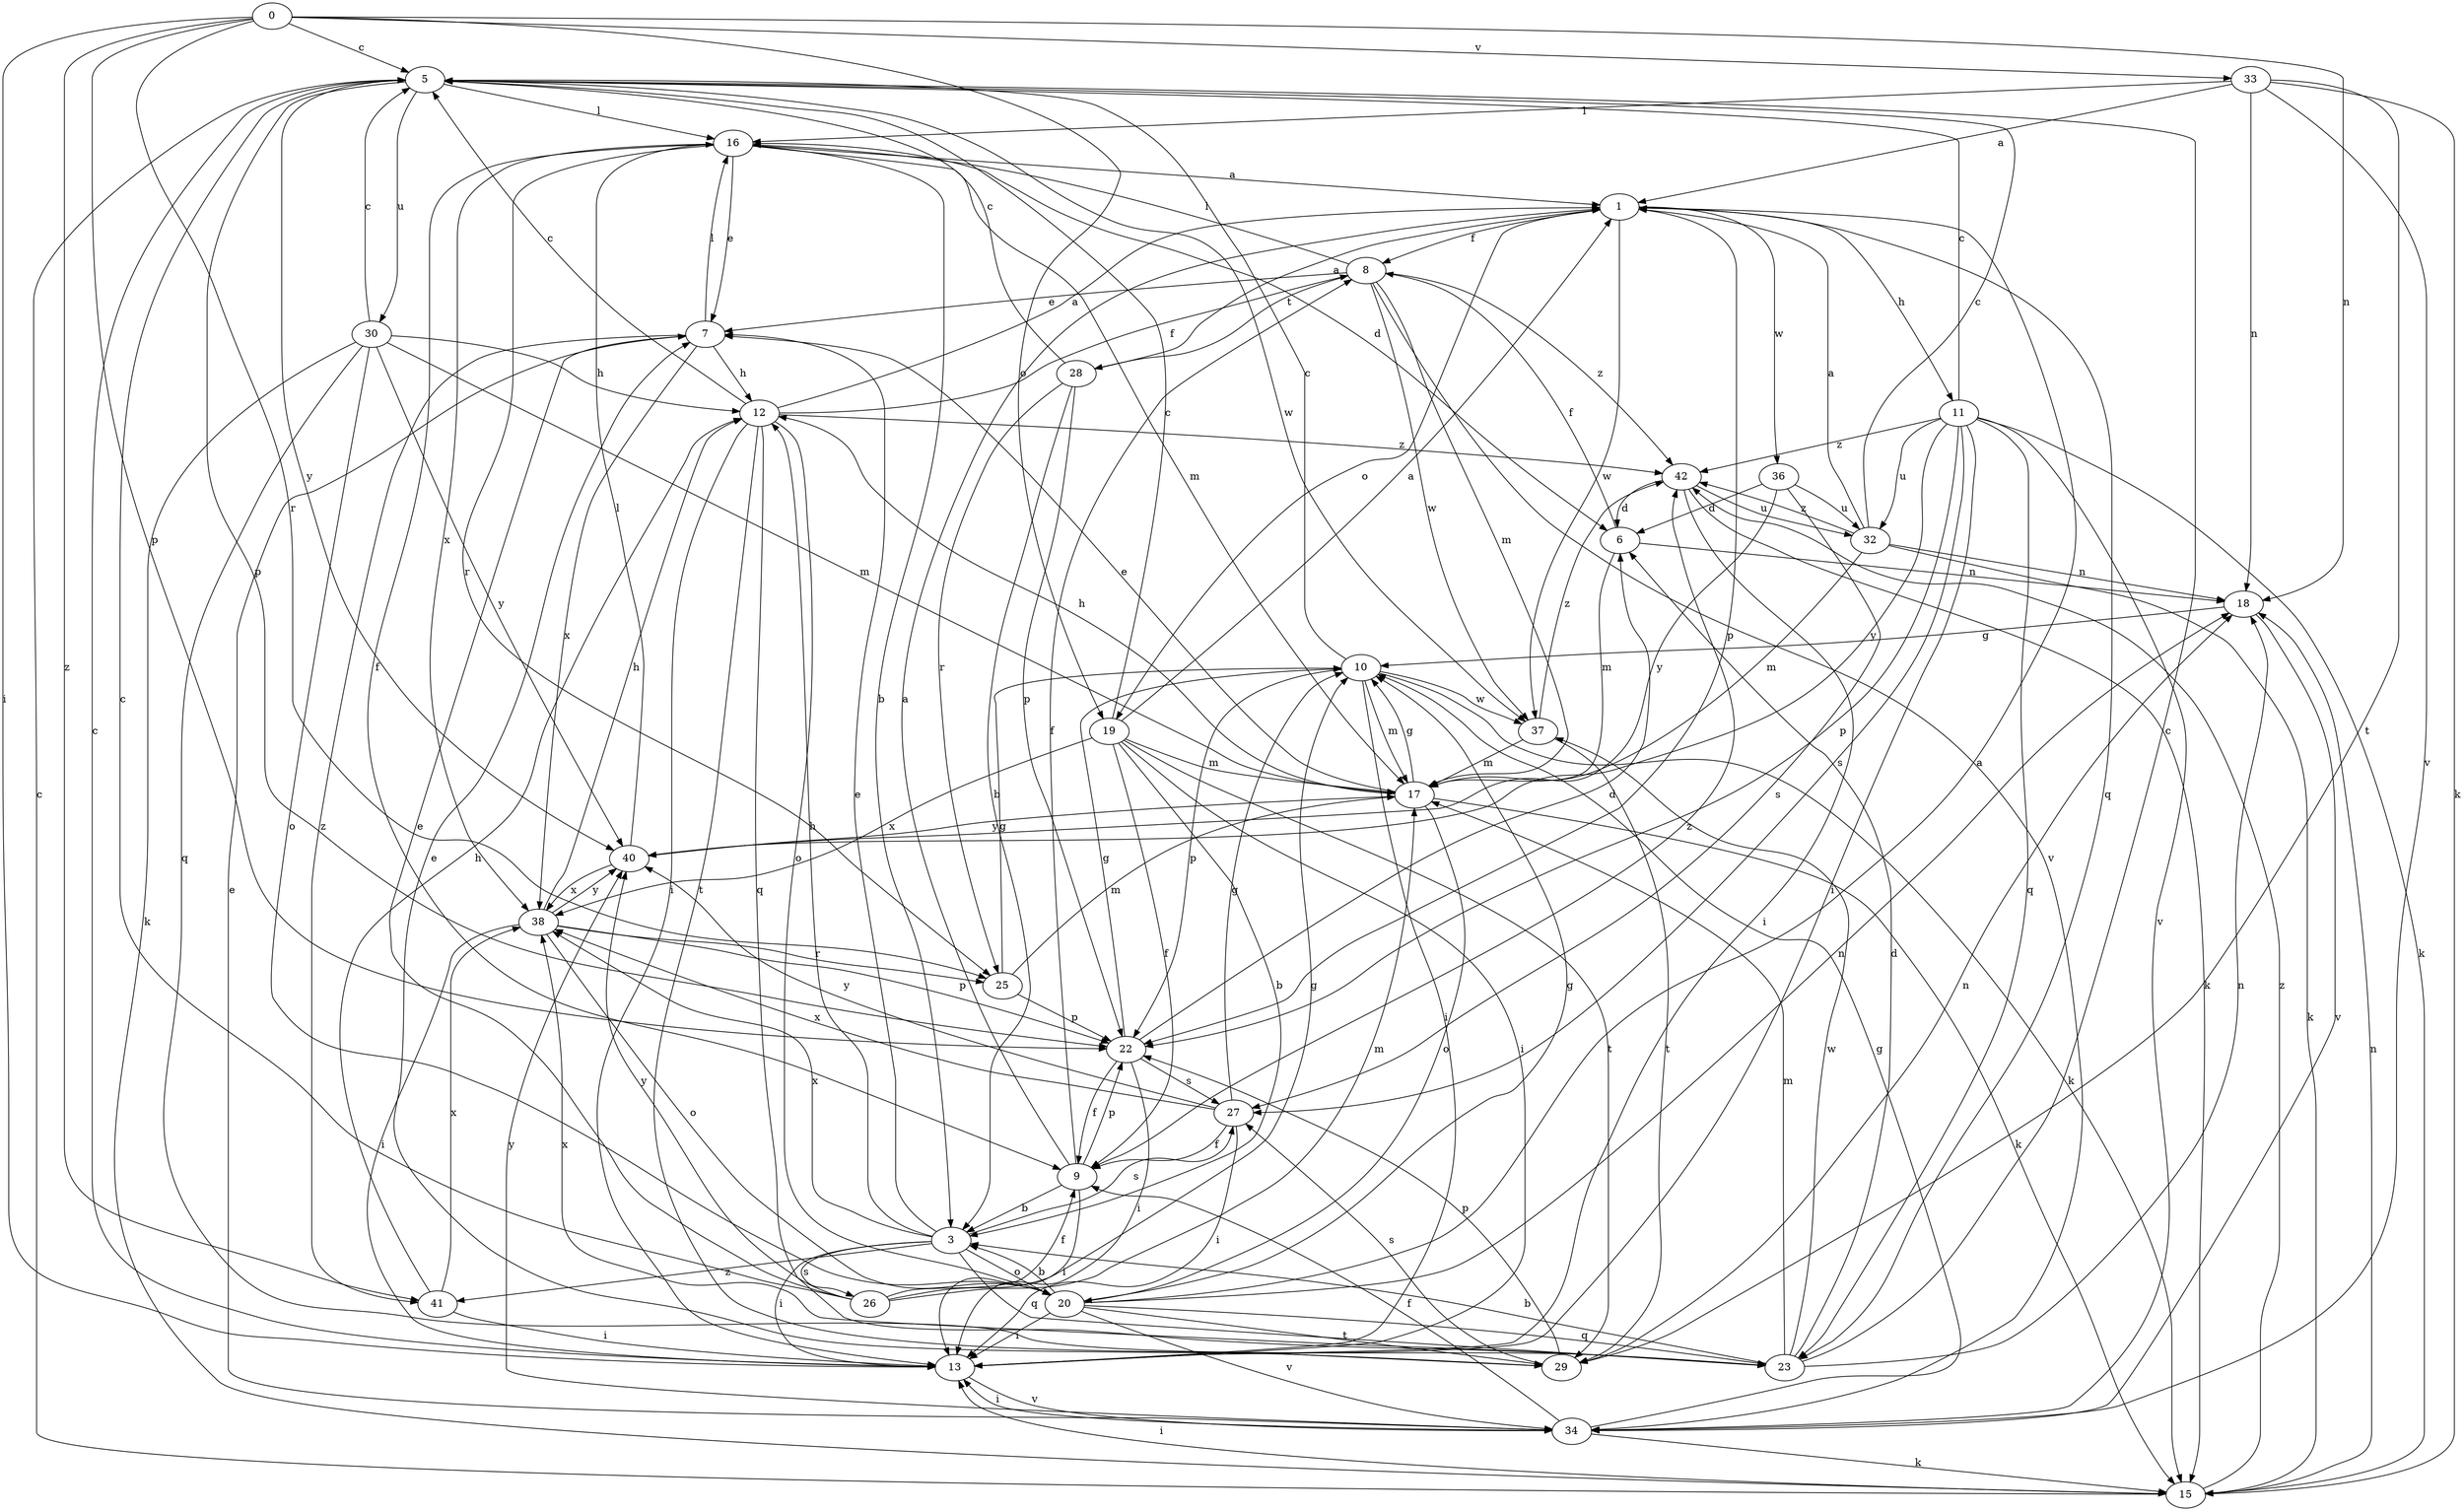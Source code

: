 strict digraph  {
0;
1;
3;
5;
6;
7;
8;
9;
10;
11;
12;
13;
15;
16;
17;
18;
19;
20;
22;
23;
25;
26;
27;
28;
29;
30;
32;
33;
34;
36;
37;
38;
40;
41;
42;
0 -> 5  [label=c];
0 -> 13  [label=i];
0 -> 18  [label=n];
0 -> 19  [label=o];
0 -> 22  [label=p];
0 -> 25  [label=r];
0 -> 33  [label=v];
0 -> 41  [label=z];
1 -> 8  [label=f];
1 -> 11  [label=h];
1 -> 19  [label=o];
1 -> 22  [label=p];
1 -> 23  [label=q];
1 -> 36  [label=w];
1 -> 37  [label=w];
3 -> 7  [label=e];
3 -> 12  [label=h];
3 -> 13  [label=i];
3 -> 20  [label=o];
3 -> 23  [label=q];
3 -> 26  [label=s];
3 -> 27  [label=s];
3 -> 38  [label=x];
3 -> 41  [label=z];
5 -> 16  [label=l];
5 -> 22  [label=p];
5 -> 30  [label=u];
5 -> 37  [label=w];
5 -> 40  [label=y];
6 -> 8  [label=f];
6 -> 17  [label=m];
6 -> 18  [label=n];
7 -> 12  [label=h];
7 -> 16  [label=l];
7 -> 38  [label=x];
7 -> 41  [label=z];
8 -> 7  [label=e];
8 -> 16  [label=l];
8 -> 17  [label=m];
8 -> 28  [label=t];
8 -> 34  [label=v];
8 -> 37  [label=w];
8 -> 42  [label=z];
9 -> 1  [label=a];
9 -> 3  [label=b];
9 -> 8  [label=f];
9 -> 13  [label=i];
9 -> 22  [label=p];
9 -> 42  [label=z];
10 -> 5  [label=c];
10 -> 13  [label=i];
10 -> 15  [label=k];
10 -> 17  [label=m];
10 -> 22  [label=p];
10 -> 37  [label=w];
11 -> 5  [label=c];
11 -> 13  [label=i];
11 -> 15  [label=k];
11 -> 22  [label=p];
11 -> 23  [label=q];
11 -> 27  [label=s];
11 -> 32  [label=u];
11 -> 34  [label=v];
11 -> 40  [label=y];
11 -> 42  [label=z];
12 -> 1  [label=a];
12 -> 5  [label=c];
12 -> 8  [label=f];
12 -> 13  [label=i];
12 -> 20  [label=o];
12 -> 23  [label=q];
12 -> 29  [label=t];
12 -> 42  [label=z];
13 -> 5  [label=c];
13 -> 34  [label=v];
15 -> 5  [label=c];
15 -> 13  [label=i];
15 -> 18  [label=n];
15 -> 42  [label=z];
16 -> 1  [label=a];
16 -> 3  [label=b];
16 -> 6  [label=d];
16 -> 7  [label=e];
16 -> 9  [label=f];
16 -> 17  [label=m];
16 -> 25  [label=r];
16 -> 38  [label=x];
17 -> 7  [label=e];
17 -> 10  [label=g];
17 -> 12  [label=h];
17 -> 15  [label=k];
17 -> 20  [label=o];
17 -> 40  [label=y];
18 -> 10  [label=g];
18 -> 34  [label=v];
19 -> 1  [label=a];
19 -> 3  [label=b];
19 -> 5  [label=c];
19 -> 9  [label=f];
19 -> 13  [label=i];
19 -> 17  [label=m];
19 -> 29  [label=t];
19 -> 38  [label=x];
20 -> 1  [label=a];
20 -> 3  [label=b];
20 -> 10  [label=g];
20 -> 13  [label=i];
20 -> 18  [label=n];
20 -> 23  [label=q];
20 -> 29  [label=t];
20 -> 34  [label=v];
22 -> 6  [label=d];
22 -> 9  [label=f];
22 -> 10  [label=g];
22 -> 13  [label=i];
22 -> 27  [label=s];
23 -> 3  [label=b];
23 -> 5  [label=c];
23 -> 6  [label=d];
23 -> 17  [label=m];
23 -> 18  [label=n];
23 -> 37  [label=w];
23 -> 38  [label=x];
25 -> 10  [label=g];
25 -> 17  [label=m];
25 -> 22  [label=p];
26 -> 5  [label=c];
26 -> 7  [label=e];
26 -> 9  [label=f];
26 -> 10  [label=g];
26 -> 17  [label=m];
26 -> 40  [label=y];
27 -> 9  [label=f];
27 -> 10  [label=g];
27 -> 13  [label=i];
27 -> 38  [label=x];
27 -> 40  [label=y];
28 -> 1  [label=a];
28 -> 3  [label=b];
28 -> 5  [label=c];
28 -> 22  [label=p];
28 -> 25  [label=r];
29 -> 7  [label=e];
29 -> 18  [label=n];
29 -> 22  [label=p];
29 -> 27  [label=s];
30 -> 5  [label=c];
30 -> 12  [label=h];
30 -> 15  [label=k];
30 -> 17  [label=m];
30 -> 20  [label=o];
30 -> 23  [label=q];
30 -> 40  [label=y];
32 -> 1  [label=a];
32 -> 5  [label=c];
32 -> 15  [label=k];
32 -> 17  [label=m];
32 -> 18  [label=n];
32 -> 42  [label=z];
33 -> 1  [label=a];
33 -> 15  [label=k];
33 -> 16  [label=l];
33 -> 18  [label=n];
33 -> 29  [label=t];
33 -> 34  [label=v];
34 -> 7  [label=e];
34 -> 9  [label=f];
34 -> 10  [label=g];
34 -> 13  [label=i];
34 -> 15  [label=k];
34 -> 40  [label=y];
36 -> 6  [label=d];
36 -> 27  [label=s];
36 -> 32  [label=u];
36 -> 40  [label=y];
37 -> 17  [label=m];
37 -> 29  [label=t];
37 -> 42  [label=z];
38 -> 12  [label=h];
38 -> 13  [label=i];
38 -> 20  [label=o];
38 -> 22  [label=p];
38 -> 25  [label=r];
38 -> 40  [label=y];
40 -> 16  [label=l];
40 -> 38  [label=x];
41 -> 12  [label=h];
41 -> 13  [label=i];
41 -> 38  [label=x];
42 -> 6  [label=d];
42 -> 13  [label=i];
42 -> 15  [label=k];
42 -> 32  [label=u];
}
